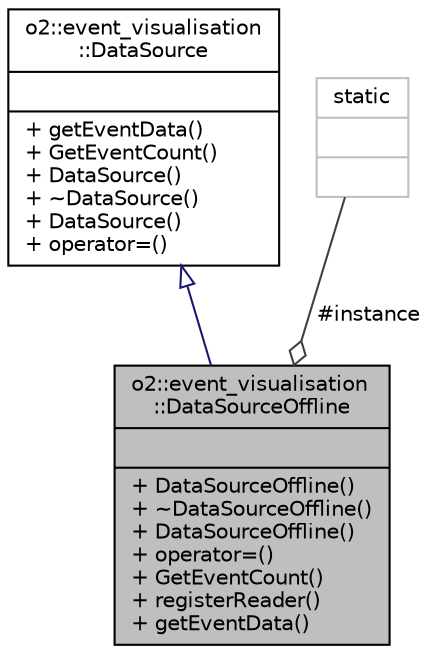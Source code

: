 digraph "o2::event_visualisation::DataSourceOffline"
{
 // INTERACTIVE_SVG=YES
  bgcolor="transparent";
  edge [fontname="Helvetica",fontsize="10",labelfontname="Helvetica",labelfontsize="10"];
  node [fontname="Helvetica",fontsize="10",shape=record];
  Node2 [label="{o2::event_visualisation\l::DataSourceOffline\n||+ DataSourceOffline()\l+ ~DataSourceOffline()\l+ DataSourceOffline()\l+ operator=()\l+ GetEventCount()\l+ registerReader()\l+ getEventData()\l}",height=0.2,width=0.4,color="black", fillcolor="grey75", style="filled", fontcolor="black"];
  Node3 -> Node2 [dir="back",color="midnightblue",fontsize="10",style="solid",arrowtail="onormal",fontname="Helvetica"];
  Node3 [label="{o2::event_visualisation\l::DataSource\n||+ getEventData()\l+ GetEventCount()\l+ DataSource()\l+ ~DataSource()\l+ DataSource()\l+ operator=()\l}",height=0.2,width=0.4,color="black",URL="$d2/d70/classo2_1_1event__visualisation_1_1DataSource.html"];
  Node4 -> Node2 [color="grey25",fontsize="10",style="solid",label=" #instance" ,arrowhead="odiamond",fontname="Helvetica"];
  Node4 [label="{static\n||}",height=0.2,width=0.4,color="grey75"];
}
